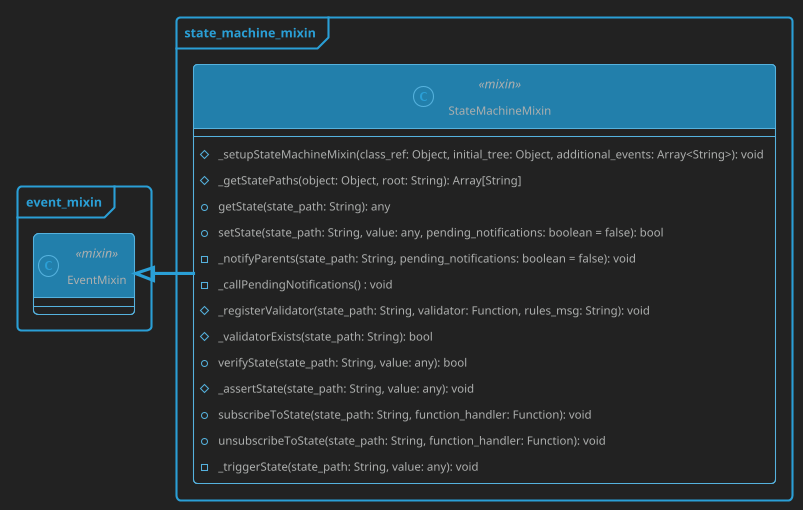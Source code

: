 @startuml state_machine_mixin

'Wav2Bar - Free software for creating audio visualization (motion design) videos
'Copyright (C) 2023  Picorims <picorims.contact@gmail.com>

'This program is free software: you can redistribute it and/or modify
'it under the terms of the GNU General Public License as published by
'the Free Software Foundation, either version 3 of the License, or
'any later version.

'This program is distributed in the hope that it will be useful,
'but WITHOUT ANY WARRANTY; without even the implied warranty of
'MERCHANTABILITY or FITNESS FOR A PARTICULAR PURPOSE.  See the
'GNU General Public License for more details.

'You should have received a copy of the GNU General Public License
'along with this program.  If not, see <https://www.gnu.org/licenses/>.

!theme cyborg-outline
skinparam BackgroundColor #222222
' skinparam groupInheritance 2
skinparam PackageStyle frame

package "event_mixin" {
    class EventMixin <<mixin>> {}
}

package "state_machine_mixin" {
    class StateMachineMixin <<mixin>> {
        # _setupStateMachineMixin(class_ref: Object, initial_tree: Object, additional_events: Array<String>): void
        # _getStatePaths(object: Object, root: String): Array[String]
        + getState(state_path: String): any
        + setState(state_path: String, value: any, pending_notifications: boolean = false): bool
        - _notifyParents(state_path: String, pending_notifications: boolean = false): void
        - _callPendingNotifications() : void
        # _registerValidator(state_path: String, validator: Function, rules_msg: String): void
        # _validatorExists(state_path: String): bool
        + verifyState(state_path: String, value: any): bool
        # _assertState(state_path: String, value: any): void
        + subscribeToState(state_path: String, function_handler: Function): void
        + unsubscribeToState(state_path: String, function_handler: Function): void
        - _triggerState(state_path: String, value: any): void
    }
    StateMachineMixin -left-|> EventMixin
}